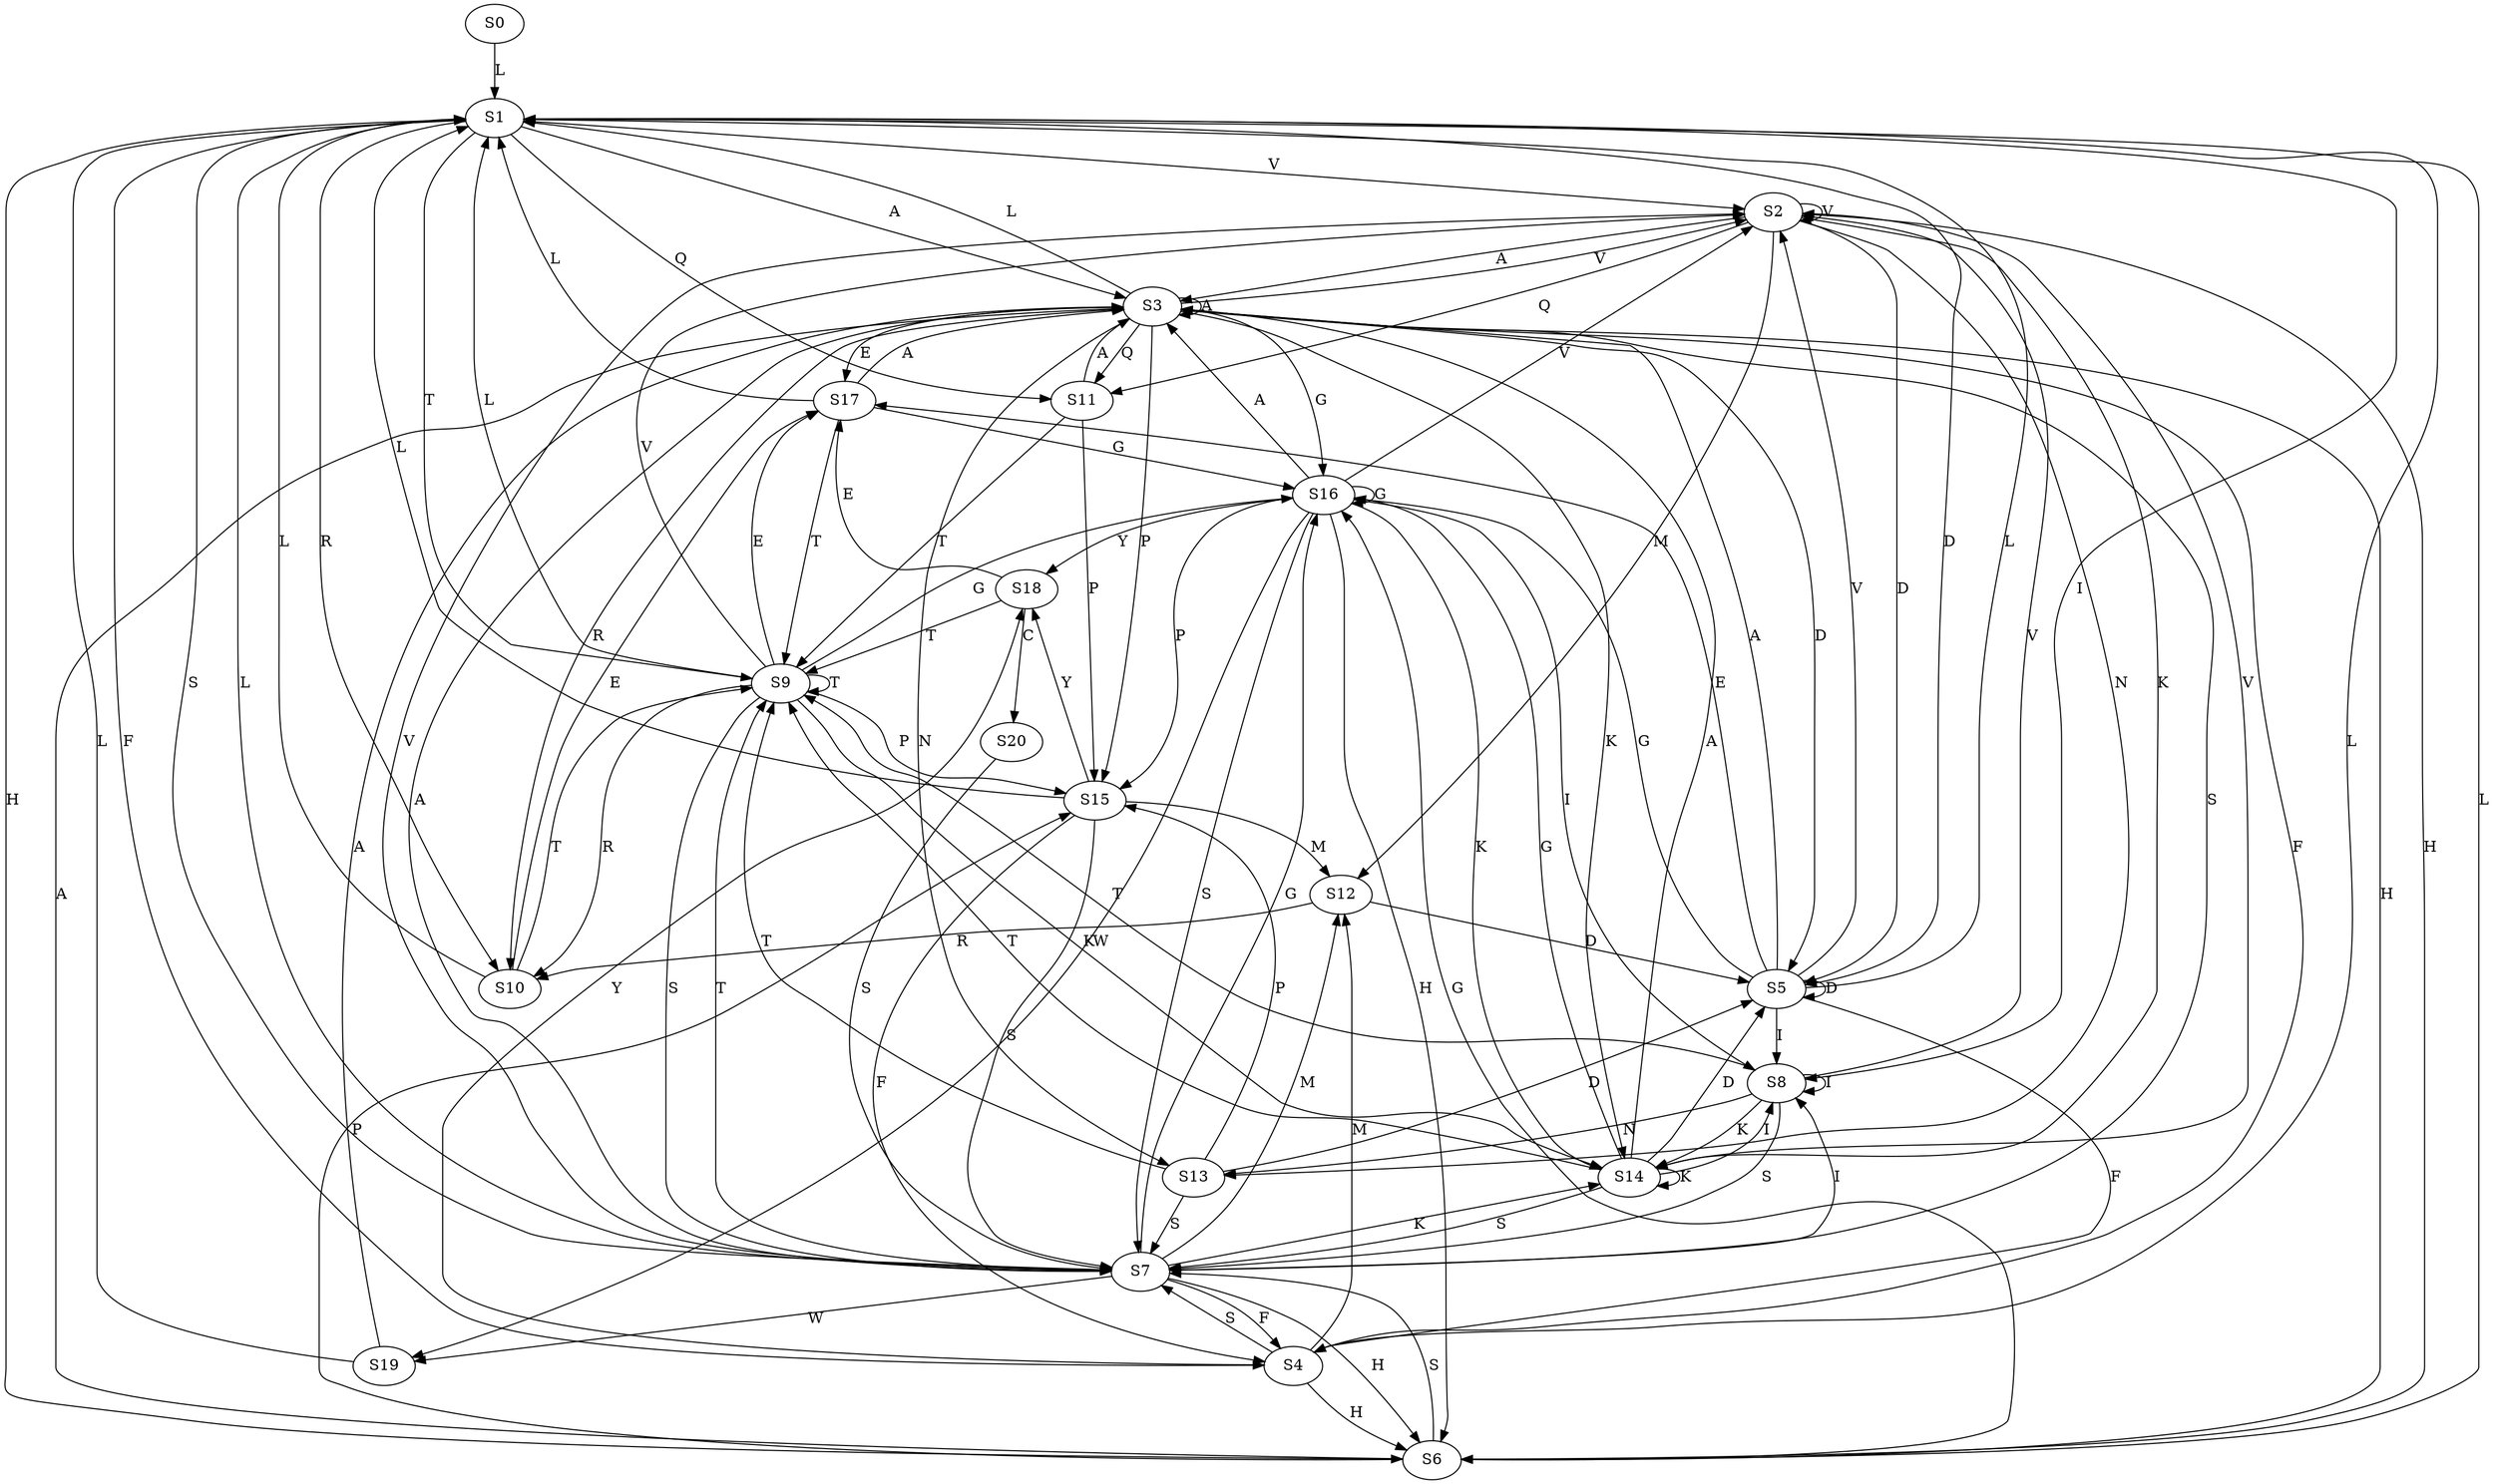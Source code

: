 strict digraph  {
	S0 -> S1 [ label = L ];
	S1 -> S2 [ label = V ];
	S1 -> S3 [ label = A ];
	S1 -> S4 [ label = F ];
	S1 -> S5 [ label = D ];
	S1 -> S6 [ label = H ];
	S1 -> S7 [ label = S ];
	S1 -> S8 [ label = I ];
	S1 -> S9 [ label = T ];
	S1 -> S10 [ label = R ];
	S1 -> S11 [ label = Q ];
	S2 -> S12 [ label = M ];
	S2 -> S13 [ label = N ];
	S2 -> S14 [ label = K ];
	S2 -> S11 [ label = Q ];
	S2 -> S3 [ label = A ];
	S2 -> S6 [ label = H ];
	S2 -> S5 [ label = D ];
	S2 -> S2 [ label = V ];
	S3 -> S15 [ label = P ];
	S3 -> S14 [ label = K ];
	S3 -> S3 [ label = A ];
	S3 -> S16 [ label = G ];
	S3 -> S6 [ label = H ];
	S3 -> S17 [ label = E ];
	S3 -> S7 [ label = S ];
	S3 -> S2 [ label = V ];
	S3 -> S5 [ label = D ];
	S3 -> S13 [ label = N ];
	S3 -> S4 [ label = F ];
	S3 -> S1 [ label = L ];
	S3 -> S11 [ label = Q ];
	S3 -> S10 [ label = R ];
	S4 -> S12 [ label = M ];
	S4 -> S7 [ label = S ];
	S4 -> S18 [ label = Y ];
	S4 -> S6 [ label = H ];
	S4 -> S1 [ label = L ];
	S5 -> S3 [ label = A ];
	S5 -> S4 [ label = F ];
	S5 -> S2 [ label = V ];
	S5 -> S5 [ label = D ];
	S5 -> S17 [ label = E ];
	S5 -> S1 [ label = L ];
	S5 -> S16 [ label = G ];
	S5 -> S8 [ label = I ];
	S6 -> S3 [ label = A ];
	S6 -> S15 [ label = P ];
	S6 -> S7 [ label = S ];
	S6 -> S16 [ label = G ];
	S6 -> S1 [ label = L ];
	S7 -> S1 [ label = L ];
	S7 -> S16 [ label = G ];
	S7 -> S14 [ label = K ];
	S7 -> S3 [ label = A ];
	S7 -> S2 [ label = V ];
	S7 -> S12 [ label = M ];
	S7 -> S19 [ label = W ];
	S7 -> S8 [ label = I ];
	S7 -> S4 [ label = F ];
	S7 -> S6 [ label = H ];
	S7 -> S9 [ label = T ];
	S8 -> S13 [ label = N ];
	S8 -> S14 [ label = K ];
	S8 -> S9 [ label = T ];
	S8 -> S8 [ label = I ];
	S8 -> S2 [ label = V ];
	S8 -> S7 [ label = S ];
	S9 -> S14 [ label = K ];
	S9 -> S15 [ label = P ];
	S9 -> S9 [ label = T ];
	S9 -> S1 [ label = L ];
	S9 -> S10 [ label = R ];
	S9 -> S7 [ label = S ];
	S9 -> S16 [ label = G ];
	S9 -> S17 [ label = E ];
	S9 -> S2 [ label = V ];
	S10 -> S17 [ label = E ];
	S10 -> S9 [ label = T ];
	S10 -> S1 [ label = L ];
	S11 -> S3 [ label = A ];
	S11 -> S9 [ label = T ];
	S11 -> S15 [ label = P ];
	S12 -> S10 [ label = R ];
	S12 -> S5 [ label = D ];
	S13 -> S9 [ label = T ];
	S13 -> S15 [ label = P ];
	S13 -> S7 [ label = S ];
	S13 -> S5 [ label = D ];
	S14 -> S5 [ label = D ];
	S14 -> S2 [ label = V ];
	S14 -> S16 [ label = G ];
	S14 -> S9 [ label = T ];
	S14 -> S14 [ label = K ];
	S14 -> S8 [ label = I ];
	S14 -> S7 [ label = S ];
	S14 -> S3 [ label = A ];
	S15 -> S7 [ label = S ];
	S15 -> S4 [ label = F ];
	S15 -> S12 [ label = M ];
	S15 -> S1 [ label = L ];
	S15 -> S18 [ label = Y ];
	S16 -> S19 [ label = W ];
	S16 -> S2 [ label = V ];
	S16 -> S3 [ label = A ];
	S16 -> S18 [ label = Y ];
	S16 -> S6 [ label = H ];
	S16 -> S14 [ label = K ];
	S16 -> S7 [ label = S ];
	S16 -> S8 [ label = I ];
	S16 -> S16 [ label = G ];
	S16 -> S15 [ label = P ];
	S17 -> S16 [ label = G ];
	S17 -> S3 [ label = A ];
	S17 -> S1 [ label = L ];
	S17 -> S9 [ label = T ];
	S18 -> S17 [ label = E ];
	S18 -> S9 [ label = T ];
	S18 -> S20 [ label = C ];
	S19 -> S3 [ label = A ];
	S19 -> S1 [ label = L ];
	S20 -> S7 [ label = S ];
}
